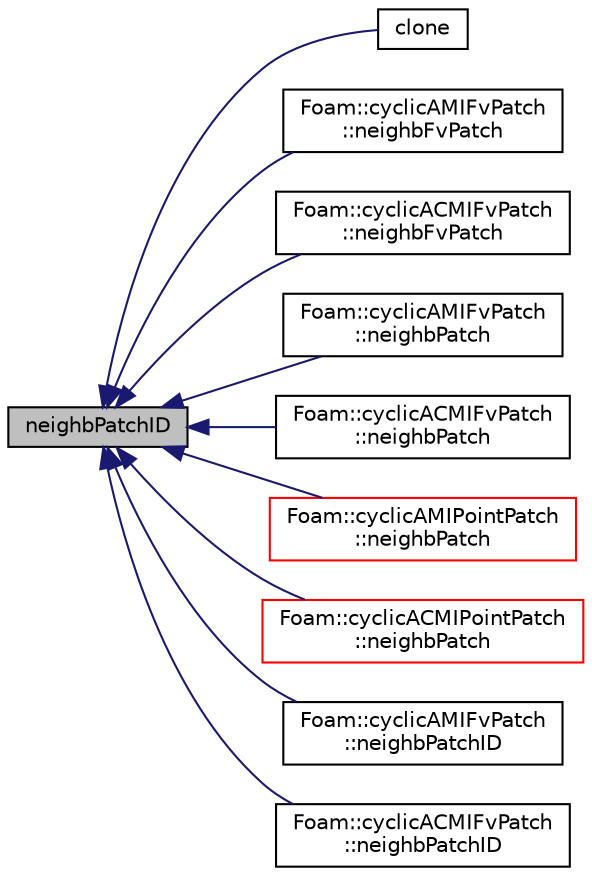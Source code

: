 digraph "neighbPatchID"
{
  bgcolor="transparent";
  edge [fontname="Helvetica",fontsize="10",labelfontname="Helvetica",labelfontsize="10"];
  node [fontname="Helvetica",fontsize="10",shape=record];
  rankdir="LR";
  Node1 [label="neighbPatchID",height=0.2,width=0.4,color="black", fillcolor="grey75", style="filled", fontcolor="black"];
  Node1 -> Node2 [dir="back",color="midnightblue",fontsize="10",style="solid",fontname="Helvetica"];
  Node2 [label="clone",height=0.2,width=0.4,color="black",URL="$a00479.html#ab8ac97614cdfea53505e8e163abf004f",tooltip="Construct and return a clone, resetting the face list. "];
  Node1 -> Node3 [dir="back",color="midnightblue",fontsize="10",style="solid",fontname="Helvetica"];
  Node3 [label="Foam::cyclicAMIFvPatch\l::neighbFvPatch",height=0.2,width=0.4,color="black",URL="$a00470.html#ae0ad3c0377f08c40c4368f4e0461f334"];
  Node1 -> Node4 [dir="back",color="midnightblue",fontsize="10",style="solid",fontname="Helvetica"];
  Node4 [label="Foam::cyclicACMIFvPatch\l::neighbFvPatch",height=0.2,width=0.4,color="black",URL="$a00460.html#a2ff2ff75c432e7f0d1c0453404df7bb0"];
  Node1 -> Node5 [dir="back",color="midnightblue",fontsize="10",style="solid",fontname="Helvetica"];
  Node5 [label="Foam::cyclicAMIFvPatch\l::neighbPatch",height=0.2,width=0.4,color="black",URL="$a00470.html#a7427cebac51fceb9d4824f22e7726d7b",tooltip="Return processor number. "];
  Node1 -> Node6 [dir="back",color="midnightblue",fontsize="10",style="solid",fontname="Helvetica"];
  Node6 [label="Foam::cyclicACMIFvPatch\l::neighbPatch",height=0.2,width=0.4,color="black",URL="$a00460.html#a256d7a778b00e927d67129b7d1fe9a60",tooltip="Return neighbour fvPatch. "];
  Node1 -> Node7 [dir="back",color="midnightblue",fontsize="10",style="solid",fontname="Helvetica"];
  Node7 [label="Foam::cyclicAMIPointPatch\l::neighbPatch",height=0.2,width=0.4,color="red",URL="$a00477.html#a390554b58e668af21557238edfd93eb5",tooltip="Return neighbour point patch. "];
  Node1 -> Node8 [dir="back",color="midnightblue",fontsize="10",style="solid",fontname="Helvetica"];
  Node8 [label="Foam::cyclicACMIPointPatch\l::neighbPatch",height=0.2,width=0.4,color="red",URL="$a00467.html#af52ae7eb15af344f0d24ae5428a2d111",tooltip="Return neighbour point patch. "];
  Node1 -> Node9 [dir="back",color="midnightblue",fontsize="10",style="solid",fontname="Helvetica"];
  Node9 [label="Foam::cyclicAMIFvPatch\l::neighbPatchID",height=0.2,width=0.4,color="black",URL="$a00470.html#add298f1b9f4b1713dd56335bbbae8670",tooltip="Return neighbour. "];
  Node1 -> Node10 [dir="back",color="midnightblue",fontsize="10",style="solid",fontname="Helvetica"];
  Node10 [label="Foam::cyclicACMIFvPatch\l::neighbPatchID",height=0.2,width=0.4,color="black",URL="$a00460.html#add298f1b9f4b1713dd56335bbbae8670",tooltip="Return neighbour. "];
}
